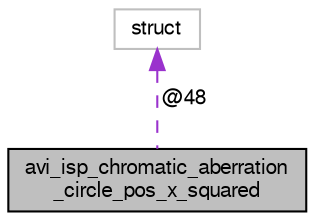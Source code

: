 digraph "avi_isp_chromatic_aberration_circle_pos_x_squared"
{
  edge [fontname="FreeSans",fontsize="10",labelfontname="FreeSans",labelfontsize="10"];
  node [fontname="FreeSans",fontsize="10",shape=record];
  Node1 [label="avi_isp_chromatic_aberration\l_circle_pos_x_squared",height=0.2,width=0.4,color="black", fillcolor="grey75", style="filled", fontcolor="black"];
  Node2 -> Node1 [dir="back",color="darkorchid3",fontsize="10",style="dashed",label=" @48" ,fontname="FreeSans"];
  Node2 [label="struct",height=0.2,width=0.4,color="grey75", fillcolor="white", style="filled"];
}
